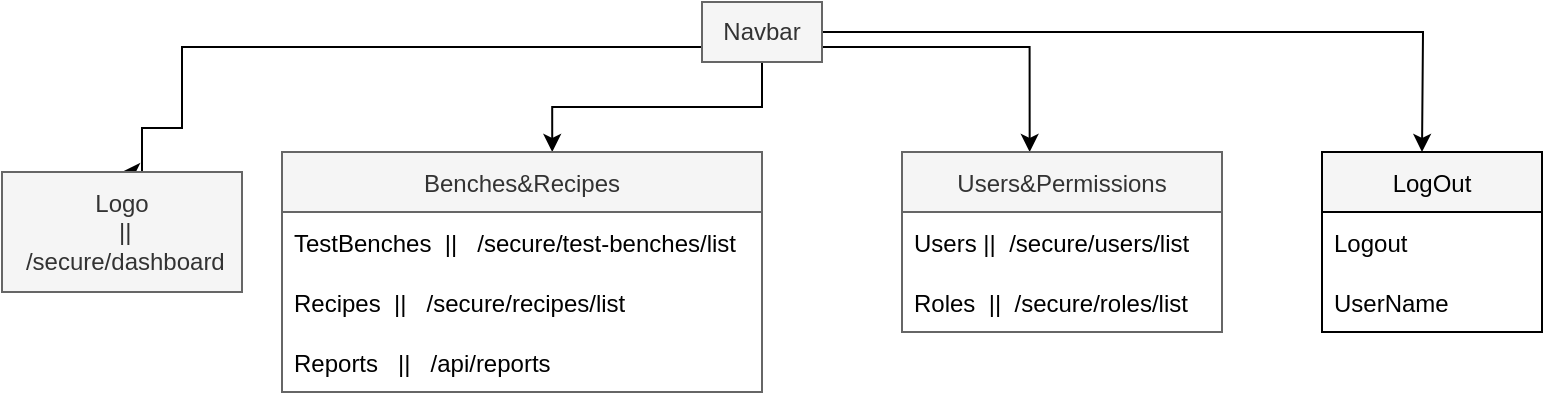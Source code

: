 <mxfile version="15.9.1" type="github"><diagram id="kqBMzGAzDl4EUIfVZ2ve" name="Page-1"><mxGraphModel dx="782" dy="468" grid="1" gridSize="10" guides="1" tooltips="1" connect="1" arrows="1" fold="1" page="1" pageScale="1" pageWidth="850" pageHeight="1100" background="#FFFFFF" math="0" shadow="0"><root><mxCell id="0"/><mxCell id="1" parent="0"/><mxCell id="9XWKSBd8V0mliTkbhb64-54" style="edgeStyle=orthogonalEdgeStyle;rounded=0;orthogonalLoop=1;jettySize=auto;html=1;exitX=0.5;exitY=1;exitDx=0;exitDy=0;entryX=0.563;entryY=0;entryDx=0;entryDy=0;entryPerimeter=0;" parent="1" source="9XWKSBd8V0mliTkbhb64-7" target="9XWKSBd8V0mliTkbhb64-50" edge="1"><mxGeometry relative="1" as="geometry"/></mxCell><mxCell id="9XWKSBd8V0mliTkbhb64-59" style="edgeStyle=orthogonalEdgeStyle;rounded=0;orthogonalLoop=1;jettySize=auto;html=1;exitX=0;exitY=0.75;exitDx=0;exitDy=0;entryX=0.5;entryY=0;entryDx=0;entryDy=0;" parent="1" source="9XWKSBd8V0mliTkbhb64-7" target="9XWKSBd8V0mliTkbhb64-72" edge="1"><mxGeometry relative="1" as="geometry"><mxPoint x="130" y="87.5" as="targetPoint"/><Array as="points"><mxPoint x="110" y="48"/><mxPoint x="110" y="88"/><mxPoint x="90" y="88"/></Array></mxGeometry></mxCell><mxCell id="9XWKSBd8V0mliTkbhb64-60" style="edgeStyle=orthogonalEdgeStyle;rounded=0;orthogonalLoop=1;jettySize=auto;html=1;exitX=1;exitY=0.75;exitDx=0;exitDy=0;entryX=0.399;entryY=0;entryDx=0;entryDy=0;entryPerimeter=0;" parent="1" source="9XWKSBd8V0mliTkbhb64-7" target="9XWKSBd8V0mliTkbhb64-55" edge="1"><mxGeometry relative="1" as="geometry"/></mxCell><mxCell id="9XWKSBd8V0mliTkbhb64-61" style="edgeStyle=orthogonalEdgeStyle;rounded=0;orthogonalLoop=1;jettySize=auto;html=1;exitX=1;exitY=0.5;exitDx=0;exitDy=0;" parent="1" source="9XWKSBd8V0mliTkbhb64-7" edge="1"><mxGeometry relative="1" as="geometry"><mxPoint x="730" y="100" as="targetPoint"/></mxGeometry></mxCell><mxCell id="9XWKSBd8V0mliTkbhb64-7" value="Navbar" style="text;html=1;align=center;verticalAlign=middle;whiteSpace=wrap;rounded=0;fillColor=#F5F5F5;fontColor=#333333;strokeColor=#666666;" parent="1" vertex="1"><mxGeometry x="370" y="25" width="60" height="30" as="geometry"/></mxCell><mxCell id="9XWKSBd8V0mliTkbhb64-50" value="Benches&amp;Recipes" style="swimlane;fontStyle=0;childLayout=stackLayout;horizontal=1;startSize=30;horizontalStack=0;resizeParent=1;resizeParentMax=0;resizeLast=0;collapsible=1;marginBottom=0;fillColor=#f5f5f5;fontColor=#333333;strokeColor=#666666;" parent="1" vertex="1"><mxGeometry x="160" y="100" width="240" height="120" as="geometry"><mxRectangle x="160" y="100" width="140" height="30" as="alternateBounds"/></mxGeometry></mxCell><mxCell id="9XWKSBd8V0mliTkbhb64-51" value="TestBenches  ||   /secure/test-benches/list" style="text;strokeColor=none;fillColor=none;align=left;verticalAlign=middle;spacingLeft=4;spacingRight=4;overflow=hidden;points=[[0,0.5],[1,0.5]];portConstraint=eastwest;rotatable=0;" parent="9XWKSBd8V0mliTkbhb64-50" vertex="1"><mxGeometry y="30" width="240" height="30" as="geometry"/></mxCell><mxCell id="9XWKSBd8V0mliTkbhb64-52" value="Recipes  ||   /secure/recipes/list" style="text;strokeColor=none;fillColor=none;align=left;verticalAlign=middle;spacingLeft=4;spacingRight=4;overflow=hidden;points=[[0,0.5],[1,0.5]];portConstraint=eastwest;rotatable=0;" parent="9XWKSBd8V0mliTkbhb64-50" vertex="1"><mxGeometry y="60" width="240" height="30" as="geometry"/></mxCell><mxCell id="9XWKSBd8V0mliTkbhb64-53" value="Reports   ||   /api/reports" style="text;strokeColor=none;fillColor=none;align=left;verticalAlign=middle;spacingLeft=4;spacingRight=4;overflow=hidden;points=[[0,0.5],[1,0.5]];portConstraint=eastwest;rotatable=0;" parent="9XWKSBd8V0mliTkbhb64-50" vertex="1"><mxGeometry y="90" width="240" height="30" as="geometry"/></mxCell><mxCell id="9XWKSBd8V0mliTkbhb64-55" value="Users&amp;Permissions" style="swimlane;fontStyle=0;childLayout=stackLayout;horizontal=1;startSize=30;horizontalStack=0;resizeParent=1;resizeParentMax=0;resizeLast=0;collapsible=1;marginBottom=0;fillColor=#f5f5f5;fontColor=#333333;strokeColor=#666666;" parent="1" vertex="1"><mxGeometry x="470" y="100" width="160" height="90" as="geometry"/></mxCell><mxCell id="9XWKSBd8V0mliTkbhb64-56" value="Users ||  /secure/users/list" style="text;strokeColor=none;fillColor=none;align=left;verticalAlign=middle;spacingLeft=4;spacingRight=4;overflow=hidden;points=[[0,0.5],[1,0.5]];portConstraint=eastwest;rotatable=0;" parent="9XWKSBd8V0mliTkbhb64-55" vertex="1"><mxGeometry y="30" width="160" height="30" as="geometry"/></mxCell><mxCell id="9XWKSBd8V0mliTkbhb64-57" value="Roles  ||  /secure/roles/list" style="text;strokeColor=none;fillColor=none;align=left;verticalAlign=middle;spacingLeft=4;spacingRight=4;overflow=hidden;points=[[0,0.5],[1,0.5]];portConstraint=eastwest;rotatable=0;" parent="9XWKSBd8V0mliTkbhb64-55" vertex="1"><mxGeometry y="60" width="160" height="30" as="geometry"/></mxCell><mxCell id="9XWKSBd8V0mliTkbhb64-62" value="LogOut" style="swimlane;fontStyle=0;childLayout=stackLayout;horizontal=1;startSize=30;horizontalStack=0;resizeParent=1;resizeParentMax=0;resizeLast=0;collapsible=1;marginBottom=0;fillColor=#F5F5F5;" parent="1" vertex="1"><mxGeometry x="680" y="100" width="110" height="90" as="geometry"/></mxCell><mxCell id="9XWKSBd8V0mliTkbhb64-63" value="Logout" style="text;strokeColor=none;fillColor=none;align=left;verticalAlign=middle;spacingLeft=4;spacingRight=4;overflow=hidden;points=[[0,0.5],[1,0.5]];portConstraint=eastwest;rotatable=0;" parent="9XWKSBd8V0mliTkbhb64-62" vertex="1"><mxGeometry y="30" width="110" height="30" as="geometry"/></mxCell><mxCell id="9XWKSBd8V0mliTkbhb64-64" value="UserName" style="text;strokeColor=none;fillColor=none;align=left;verticalAlign=middle;spacingLeft=4;spacingRight=4;overflow=hidden;points=[[0,0.5],[1,0.5]];portConstraint=eastwest;rotatable=0;" parent="9XWKSBd8V0mliTkbhb64-62" vertex="1"><mxGeometry y="60" width="110" height="30" as="geometry"/></mxCell><mxCell id="9XWKSBd8V0mliTkbhb64-72" value="Logo&lt;br&gt;&amp;nbsp;||&lt;br&gt;&amp;nbsp;/secure/dashboard" style="text;html=1;strokeColor=#666666;fillColor=#f5f5f5;align=center;verticalAlign=middle;whiteSpace=wrap;rounded=0;fontColor=#333333;" parent="1" vertex="1"><mxGeometry x="20" y="110" width="120" height="60" as="geometry"/></mxCell></root></mxGraphModel></diagram></mxfile>
